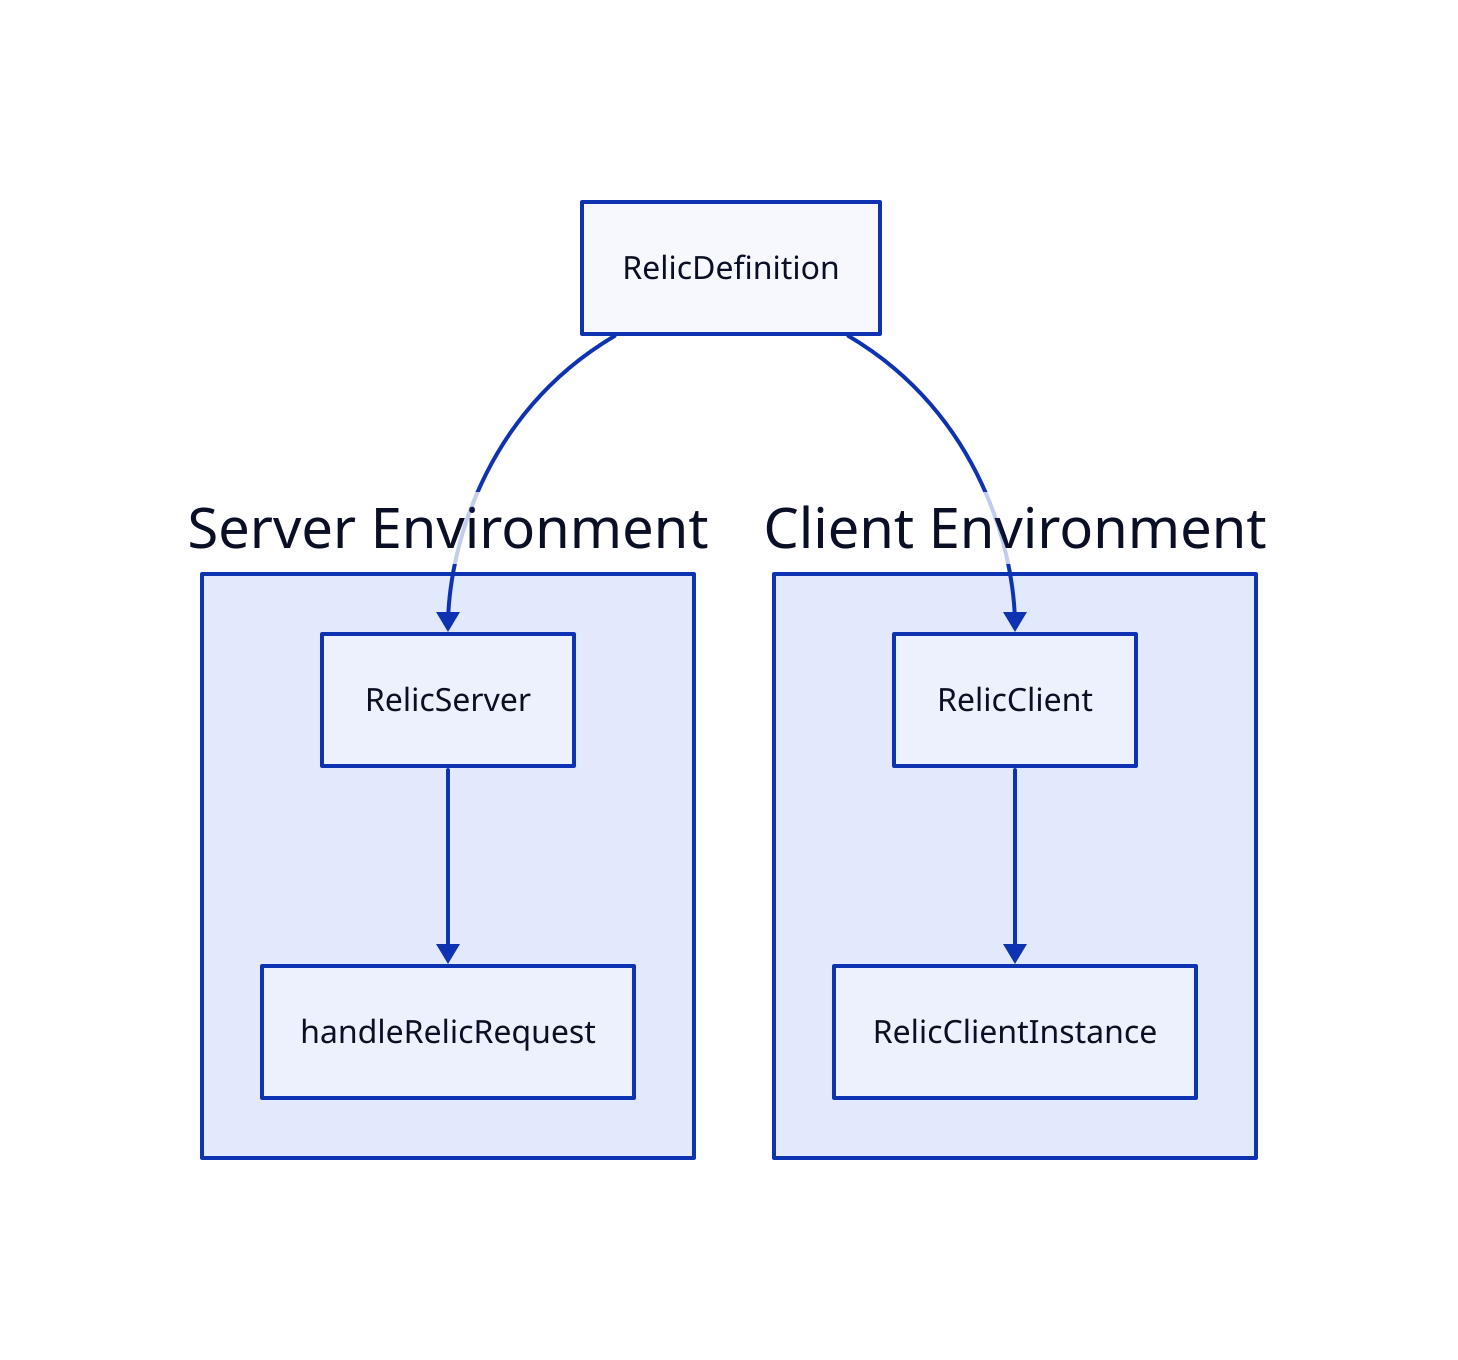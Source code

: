 relic-definition: RelicDefinition
server: Server Environment {
  relic-server: RelicServer
  relic-request-handler: handleRelicRequest
}
client: Client Environment {
  relic-client: RelicClient
  relic-client-instance: RelicClientInstance
}
# developer: Developer

# developer -> relic-definition: Database Schema\nMutators\nShared Context
relic-definition -> client.relic-client
# developer -> relic-client: Mutator Handlers\nClient Context Type
relic-definition -> server.relic-server
# developer -> relic-server: Mutator Handlers\nServer Context\nPuller\nPoker
server.relic-server -> server.relic-request-handler
client.relic-client -> client.relic-client-instance
# developer -> relic-client-instance: Client Context\nDatabase Adapter\nServer URL
# developer -> relic-request-handler: Server Context\nDatabase Adapter
